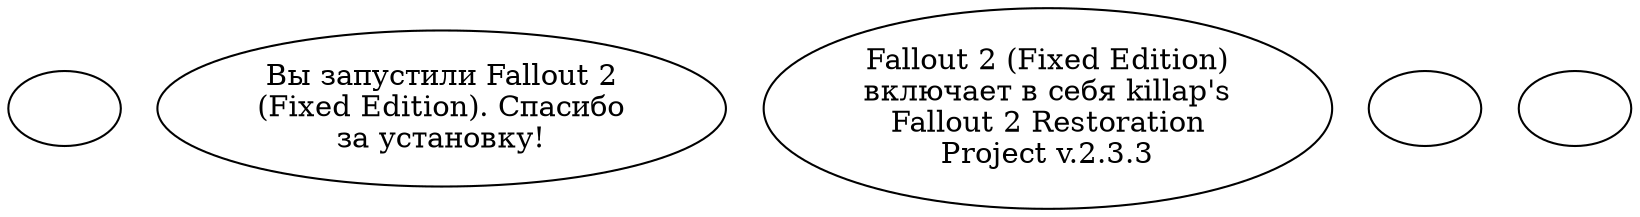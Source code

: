 digraph patchinf {
  "start" [style=filled       fillcolor="#FFFFFF"       color="#000000"]
  "start" [label=""]
  "look_at_p_proc" [style=filled       fillcolor="#FFFFFF"       color="#000000"]
  "look_at_p_proc" [label="Вы запустили Fallout 2\n(Fixed Edition). Спасибо\nза установку!"]
  "description_p_proc" [style=filled       fillcolor="#FFFFFF"       color="#000000"]
  "description_p_proc" [label="Fallout 2 (Fixed Edition)\nвключает в себя killap's\nFallout 2 Restoration\nProject v.2.3.3"]
  "pickup_p_proc" [style=filled       fillcolor="#FFFFFF"       color="#000000"]
  "pickup_p_proc" [label=""]
  "use_p_proc" [style=filled       fillcolor="#FFFFFF"       color="#000000"]
  "use_p_proc" [label=""]
}